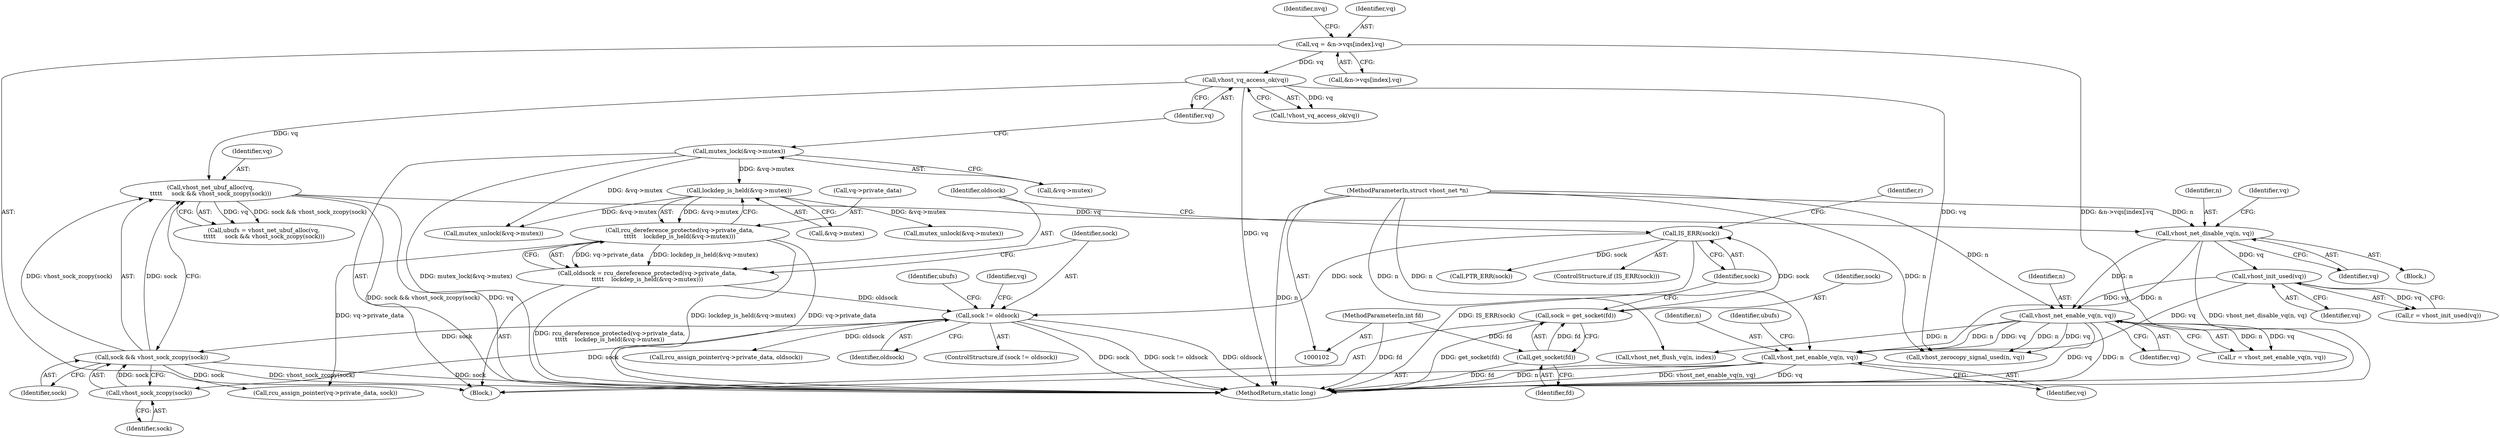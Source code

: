 digraph "0_linux_dd7633ecd553a5e304d349aa6f8eb8a0417098c5@pointer" {
"1000319" [label="(Call,vhost_net_enable_vq(n, vq))"];
"1000240" [label="(Call,vhost_net_enable_vq(n, vq))"];
"1000223" [label="(Call,vhost_net_disable_vq(n, vq))"];
"1000103" [label="(MethodParameterIn,struct vhost_net *n)"];
"1000208" [label="(Call,vhost_net_ubuf_alloc(vq,\n\t\t\t\t\t     sock && vhost_sock_zcopy(sock)))"];
"1000169" [label="(Call,vhost_vq_access_ok(vq))"];
"1000144" [label="(Call,vq = &n->vqs[index].vq)"];
"1000210" [label="(Call,sock && vhost_sock_zcopy(sock))"];
"1000202" [label="(Call,sock != oldsock)"];
"1000182" [label="(Call,IS_ERR(sock))"];
"1000177" [label="(Call,sock = get_socket(fd))"];
"1000179" [label="(Call,get_socket(fd))"];
"1000105" [label="(MethodParameterIn,int fd)"];
"1000190" [label="(Call,oldsock = rcu_dereference_protected(vq->private_data,\n\t\t\t\t\t    lockdep_is_held(&vq->mutex)))"];
"1000192" [label="(Call,rcu_dereference_protected(vq->private_data,\n\t\t\t\t\t    lockdep_is_held(&vq->mutex)))"];
"1000196" [label="(Call,lockdep_is_held(&vq->mutex))"];
"1000162" [label="(Call,mutex_lock(&vq->mutex))"];
"1000212" [label="(Call,vhost_sock_zcopy(sock))"];
"1000233" [label="(Call,vhost_init_used(vq))"];
"1000347" [label="(MethodReturn,static long)"];
"1000204" [label="(Identifier,oldsock)"];
"1000238" [label="(Call,r = vhost_net_enable_vq(n, vq))"];
"1000234" [label="(Identifier,vq)"];
"1000211" [label="(Identifier,sock)"];
"1000201" [label="(ControlStructure,if (sock != oldsock))"];
"1000146" [label="(Call,&n->vqs[index].vq)"];
"1000193" [label="(Call,vq->private_data)"];
"1000202" [label="(Call,sock != oldsock)"];
"1000162" [label="(Call,mutex_lock(&vq->mutex))"];
"1000213" [label="(Identifier,sock)"];
"1000323" [label="(Identifier,ubufs)"];
"1000208" [label="(Call,vhost_net_ubuf_alloc(vq,\n\t\t\t\t\t     sock && vhost_sock_zcopy(sock)))"];
"1000197" [label="(Call,&vq->mutex)"];
"1000224" [label="(Identifier,n)"];
"1000233" [label="(Call,vhost_init_used(vq))"];
"1000180" [label="(Identifier,fd)"];
"1000241" [label="(Identifier,n)"];
"1000332" [label="(Call,mutex_unlock(&vq->mutex))"];
"1000177" [label="(Call,sock = get_socket(fd))"];
"1000192" [label="(Call,rcu_dereference_protected(vq->private_data,\n\t\t\t\t\t    lockdep_is_held(&vq->mutex)))"];
"1000178" [label="(Identifier,sock)"];
"1000231" [label="(Call,r = vhost_init_used(vq))"];
"1000210" [label="(Call,sock && vhost_sock_zcopy(sock))"];
"1000212" [label="(Call,vhost_sock_zcopy(sock))"];
"1000223" [label="(Call,vhost_net_disable_vq(n, vq))"];
"1000105" [label="(MethodParameterIn,int fd)"];
"1000182" [label="(Call,IS_ERR(sock))"];
"1000228" [label="(Identifier,vq)"];
"1000242" [label="(Identifier,vq)"];
"1000181" [label="(ControlStructure,if (IS_ERR(sock)))"];
"1000170" [label="(Identifier,vq)"];
"1000163" [label="(Call,&vq->mutex)"];
"1000186" [label="(Identifier,r)"];
"1000190" [label="(Call,oldsock = rcu_dereference_protected(vq->private_data,\n\t\t\t\t\t    lockdep_is_held(&vq->mutex)))"];
"1000286" [label="(Call,vhost_zerocopy_signal_used(n, vq))"];
"1000297" [label="(Call,vhost_net_flush_vq(n, index))"];
"1000191" [label="(Identifier,oldsock)"];
"1000187" [label="(Call,PTR_ERR(sock))"];
"1000106" [label="(Block,)"];
"1000155" [label="(Identifier,nvq)"];
"1000319" [label="(Call,vhost_net_enable_vq(n, vq))"];
"1000183" [label="(Identifier,sock)"];
"1000179" [label="(Call,get_socket(fd))"];
"1000271" [label="(Call,mutex_unlock(&vq->mutex))"];
"1000226" [label="(Call,rcu_assign_pointer(vq->private_data, sock))"];
"1000209" [label="(Identifier,vq)"];
"1000225" [label="(Identifier,vq)"];
"1000314" [label="(Call,rcu_assign_pointer(vq->private_data, oldsock))"];
"1000321" [label="(Identifier,vq)"];
"1000240" [label="(Call,vhost_net_enable_vq(n, vq))"];
"1000206" [label="(Call,ubufs = vhost_net_ubuf_alloc(vq,\n\t\t\t\t\t     sock && vhost_sock_zcopy(sock)))"];
"1000169" [label="(Call,vhost_vq_access_ok(vq))"];
"1000145" [label="(Identifier,vq)"];
"1000103" [label="(MethodParameterIn,struct vhost_net *n)"];
"1000205" [label="(Block,)"];
"1000203" [label="(Identifier,sock)"];
"1000320" [label="(Identifier,n)"];
"1000196" [label="(Call,lockdep_is_held(&vq->mutex))"];
"1000168" [label="(Call,!vhost_vq_access_ok(vq))"];
"1000207" [label="(Identifier,ubufs)"];
"1000274" [label="(Identifier,vq)"];
"1000144" [label="(Call,vq = &n->vqs[index].vq)"];
"1000319" -> "1000106"  [label="AST: "];
"1000319" -> "1000321"  [label="CFG: "];
"1000320" -> "1000319"  [label="AST: "];
"1000321" -> "1000319"  [label="AST: "];
"1000323" -> "1000319"  [label="CFG: "];
"1000319" -> "1000347"  [label="DDG: vhost_net_enable_vq(n, vq)"];
"1000319" -> "1000347"  [label="DDG: vq"];
"1000319" -> "1000347"  [label="DDG: n"];
"1000240" -> "1000319"  [label="DDG: n"];
"1000240" -> "1000319"  [label="DDG: vq"];
"1000223" -> "1000319"  [label="DDG: n"];
"1000103" -> "1000319"  [label="DDG: n"];
"1000233" -> "1000319"  [label="DDG: vq"];
"1000240" -> "1000238"  [label="AST: "];
"1000240" -> "1000242"  [label="CFG: "];
"1000241" -> "1000240"  [label="AST: "];
"1000242" -> "1000240"  [label="AST: "];
"1000238" -> "1000240"  [label="CFG: "];
"1000240" -> "1000347"  [label="DDG: vq"];
"1000240" -> "1000347"  [label="DDG: n"];
"1000240" -> "1000238"  [label="DDG: n"];
"1000240" -> "1000238"  [label="DDG: vq"];
"1000223" -> "1000240"  [label="DDG: n"];
"1000103" -> "1000240"  [label="DDG: n"];
"1000233" -> "1000240"  [label="DDG: vq"];
"1000240" -> "1000286"  [label="DDG: n"];
"1000240" -> "1000286"  [label="DDG: vq"];
"1000240" -> "1000297"  [label="DDG: n"];
"1000223" -> "1000205"  [label="AST: "];
"1000223" -> "1000225"  [label="CFG: "];
"1000224" -> "1000223"  [label="AST: "];
"1000225" -> "1000223"  [label="AST: "];
"1000228" -> "1000223"  [label="CFG: "];
"1000223" -> "1000347"  [label="DDG: vhost_net_disable_vq(n, vq)"];
"1000103" -> "1000223"  [label="DDG: n"];
"1000208" -> "1000223"  [label="DDG: vq"];
"1000223" -> "1000233"  [label="DDG: vq"];
"1000103" -> "1000102"  [label="AST: "];
"1000103" -> "1000347"  [label="DDG: n"];
"1000103" -> "1000286"  [label="DDG: n"];
"1000103" -> "1000297"  [label="DDG: n"];
"1000208" -> "1000206"  [label="AST: "];
"1000208" -> "1000210"  [label="CFG: "];
"1000209" -> "1000208"  [label="AST: "];
"1000210" -> "1000208"  [label="AST: "];
"1000206" -> "1000208"  [label="CFG: "];
"1000208" -> "1000347"  [label="DDG: vq"];
"1000208" -> "1000347"  [label="DDG: sock && vhost_sock_zcopy(sock)"];
"1000208" -> "1000206"  [label="DDG: vq"];
"1000208" -> "1000206"  [label="DDG: sock && vhost_sock_zcopy(sock)"];
"1000169" -> "1000208"  [label="DDG: vq"];
"1000210" -> "1000208"  [label="DDG: sock"];
"1000210" -> "1000208"  [label="DDG: vhost_sock_zcopy(sock)"];
"1000169" -> "1000168"  [label="AST: "];
"1000169" -> "1000170"  [label="CFG: "];
"1000170" -> "1000169"  [label="AST: "];
"1000168" -> "1000169"  [label="CFG: "];
"1000169" -> "1000347"  [label="DDG: vq"];
"1000169" -> "1000168"  [label="DDG: vq"];
"1000144" -> "1000169"  [label="DDG: vq"];
"1000169" -> "1000286"  [label="DDG: vq"];
"1000144" -> "1000106"  [label="AST: "];
"1000144" -> "1000146"  [label="CFG: "];
"1000145" -> "1000144"  [label="AST: "];
"1000146" -> "1000144"  [label="AST: "];
"1000155" -> "1000144"  [label="CFG: "];
"1000144" -> "1000347"  [label="DDG: &n->vqs[index].vq"];
"1000210" -> "1000211"  [label="CFG: "];
"1000210" -> "1000212"  [label="CFG: "];
"1000211" -> "1000210"  [label="AST: "];
"1000212" -> "1000210"  [label="AST: "];
"1000210" -> "1000347"  [label="DDG: vhost_sock_zcopy(sock)"];
"1000210" -> "1000347"  [label="DDG: sock"];
"1000202" -> "1000210"  [label="DDG: sock"];
"1000212" -> "1000210"  [label="DDG: sock"];
"1000210" -> "1000226"  [label="DDG: sock"];
"1000202" -> "1000201"  [label="AST: "];
"1000202" -> "1000204"  [label="CFG: "];
"1000203" -> "1000202"  [label="AST: "];
"1000204" -> "1000202"  [label="AST: "];
"1000207" -> "1000202"  [label="CFG: "];
"1000274" -> "1000202"  [label="CFG: "];
"1000202" -> "1000347"  [label="DDG: sock"];
"1000202" -> "1000347"  [label="DDG: sock != oldsock"];
"1000202" -> "1000347"  [label="DDG: oldsock"];
"1000182" -> "1000202"  [label="DDG: sock"];
"1000190" -> "1000202"  [label="DDG: oldsock"];
"1000202" -> "1000212"  [label="DDG: sock"];
"1000202" -> "1000314"  [label="DDG: oldsock"];
"1000182" -> "1000181"  [label="AST: "];
"1000182" -> "1000183"  [label="CFG: "];
"1000183" -> "1000182"  [label="AST: "];
"1000186" -> "1000182"  [label="CFG: "];
"1000191" -> "1000182"  [label="CFG: "];
"1000182" -> "1000347"  [label="DDG: IS_ERR(sock)"];
"1000177" -> "1000182"  [label="DDG: sock"];
"1000182" -> "1000187"  [label="DDG: sock"];
"1000177" -> "1000106"  [label="AST: "];
"1000177" -> "1000179"  [label="CFG: "];
"1000178" -> "1000177"  [label="AST: "];
"1000179" -> "1000177"  [label="AST: "];
"1000183" -> "1000177"  [label="CFG: "];
"1000177" -> "1000347"  [label="DDG: get_socket(fd)"];
"1000179" -> "1000177"  [label="DDG: fd"];
"1000179" -> "1000180"  [label="CFG: "];
"1000180" -> "1000179"  [label="AST: "];
"1000179" -> "1000347"  [label="DDG: fd"];
"1000105" -> "1000179"  [label="DDG: fd"];
"1000105" -> "1000102"  [label="AST: "];
"1000105" -> "1000347"  [label="DDG: fd"];
"1000190" -> "1000106"  [label="AST: "];
"1000190" -> "1000192"  [label="CFG: "];
"1000191" -> "1000190"  [label="AST: "];
"1000192" -> "1000190"  [label="AST: "];
"1000203" -> "1000190"  [label="CFG: "];
"1000190" -> "1000347"  [label="DDG: rcu_dereference_protected(vq->private_data,\n\t\t\t\t\t    lockdep_is_held(&vq->mutex))"];
"1000192" -> "1000190"  [label="DDG: vq->private_data"];
"1000192" -> "1000190"  [label="DDG: lockdep_is_held(&vq->mutex)"];
"1000192" -> "1000196"  [label="CFG: "];
"1000193" -> "1000192"  [label="AST: "];
"1000196" -> "1000192"  [label="AST: "];
"1000192" -> "1000347"  [label="DDG: vq->private_data"];
"1000192" -> "1000347"  [label="DDG: lockdep_is_held(&vq->mutex)"];
"1000196" -> "1000192"  [label="DDG: &vq->mutex"];
"1000192" -> "1000226"  [label="DDG: vq->private_data"];
"1000196" -> "1000197"  [label="CFG: "];
"1000197" -> "1000196"  [label="AST: "];
"1000162" -> "1000196"  [label="DDG: &vq->mutex"];
"1000196" -> "1000271"  [label="DDG: &vq->mutex"];
"1000196" -> "1000332"  [label="DDG: &vq->mutex"];
"1000162" -> "1000106"  [label="AST: "];
"1000162" -> "1000163"  [label="CFG: "];
"1000163" -> "1000162"  [label="AST: "];
"1000170" -> "1000162"  [label="CFG: "];
"1000162" -> "1000347"  [label="DDG: mutex_lock(&vq->mutex)"];
"1000162" -> "1000332"  [label="DDG: &vq->mutex"];
"1000212" -> "1000213"  [label="CFG: "];
"1000213" -> "1000212"  [label="AST: "];
"1000233" -> "1000231"  [label="AST: "];
"1000233" -> "1000234"  [label="CFG: "];
"1000234" -> "1000233"  [label="AST: "];
"1000231" -> "1000233"  [label="CFG: "];
"1000233" -> "1000231"  [label="DDG: vq"];
}
